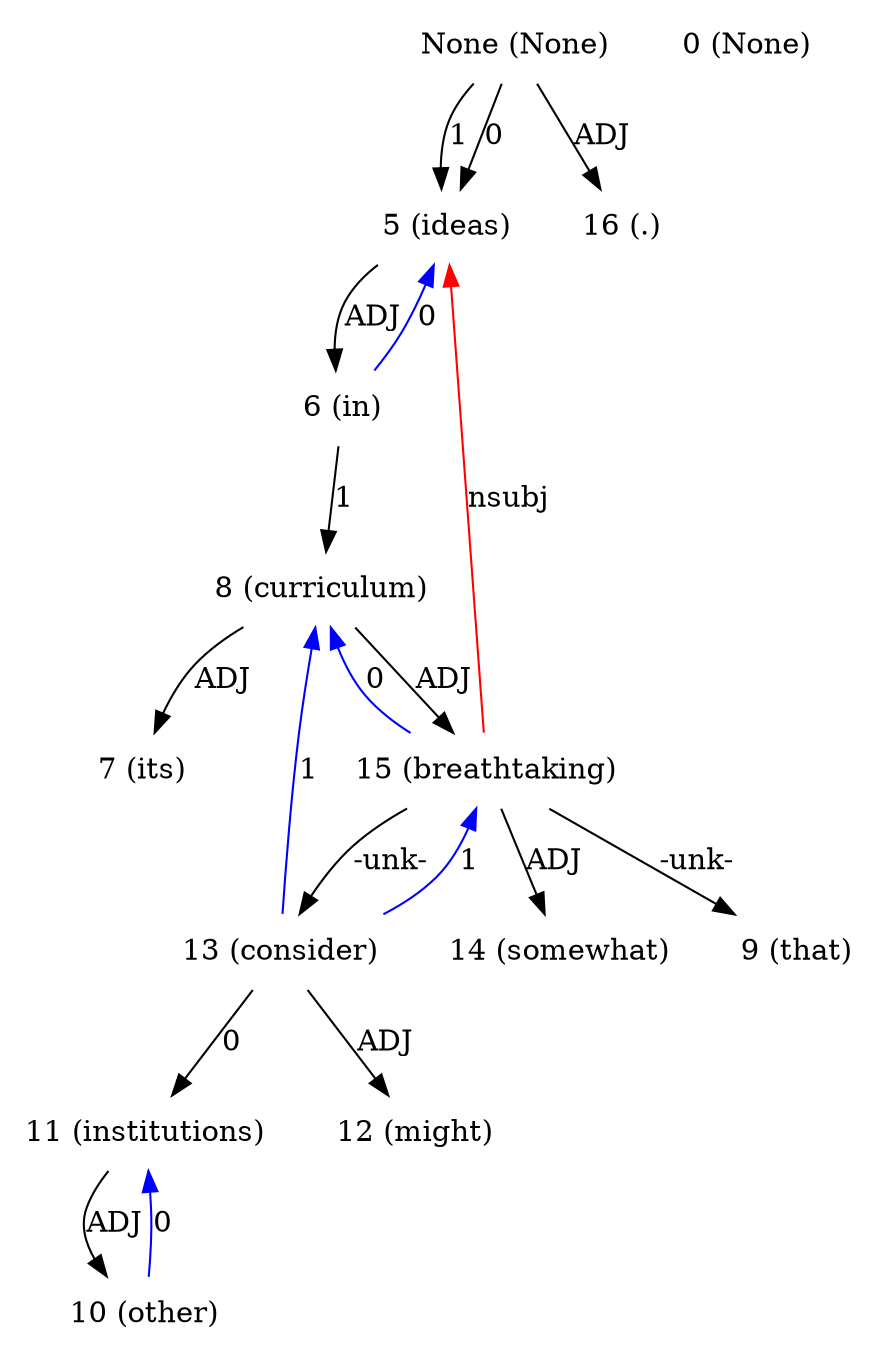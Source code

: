 digraph G{
edge [dir=forward]
node [shape=plaintext]

None [label="None (None)"]
None -> 5 [label="1"]
None -> 16 [label="ADJ"]
None [label="None (None)"]
None -> 5 [label="0"]
0 [label="0 (None)"]
5 [label="5 (ideas)"]
5 -> 6 [label="ADJ"]
15 -> 5 [label="nsubj", color="red"]
6 [label="6 (in)"]
6 -> 8 [label="1"]
6 -> 5 [label="0", color="blue"]
7 [label="7 (its)"]
8 [label="8 (curriculum)"]
8 -> 7 [label="ADJ"]
8 -> 15 [label="ADJ"]
9 [label="9 (that)"]
10 [label="10 (other)"]
10 -> 11 [label="0", color="blue"]
11 [label="11 (institutions)"]
11 -> 10 [label="ADJ"]
12 [label="12 (might)"]
13 [label="13 (consider)"]
13 -> 15 [label="1", color="blue"]
13 -> 8 [label="1", color="blue"]
13 -> 11 [label="0"]
13 -> 12 [label="ADJ"]
14 [label="14 (somewhat)"]
15 [label="15 (breathtaking)"]
15 -> 9 [label="-unk-"]
15 -> 13 [label="-unk-"]
15 -> 14 [label="ADJ"]
15 -> 8 [label="0", color="blue"]
16 [label="16 (.)"]
}
